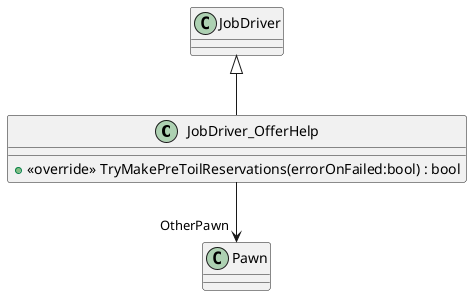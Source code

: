 @startuml
class JobDriver_OfferHelp {
    + <<override>> TryMakePreToilReservations(errorOnFailed:bool) : bool
}
JobDriver <|-- JobDriver_OfferHelp
JobDriver_OfferHelp --> "OtherPawn" Pawn
@enduml
